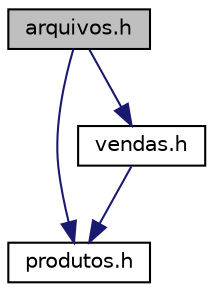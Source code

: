 digraph "arquivos.h"
{
 // LATEX_PDF_SIZE
  edge [fontname="Helvetica",fontsize="10",labelfontname="Helvetica",labelfontsize="10"];
  node [fontname="Helvetica",fontsize="10",shape=record];
  Node1 [label="arquivos.h",height=0.2,width=0.4,color="black", fillcolor="grey75", style="filled", fontcolor="black",tooltip="Declaração de funções utilizadas para operações de arquivos."];
  Node1 -> Node2 [color="midnightblue",fontsize="10",style="solid",fontname="Helvetica"];
  Node2 [label="produtos.h",height=0.2,width=0.4,color="black", fillcolor="white", style="filled",URL="$produtos_8h.html",tooltip="Declaração de funções utilizadas para manipular produtos."];
  Node1 -> Node3 [color="midnightblue",fontsize="10",style="solid",fontname="Helvetica"];
  Node3 [label="vendas.h",height=0.2,width=0.4,color="black", fillcolor="white", style="filled",URL="$vendas_8h.html",tooltip="Declaração de funções utilizadas para manipular vendas."];
  Node3 -> Node2 [color="midnightblue",fontsize="10",style="solid",fontname="Helvetica"];
}
